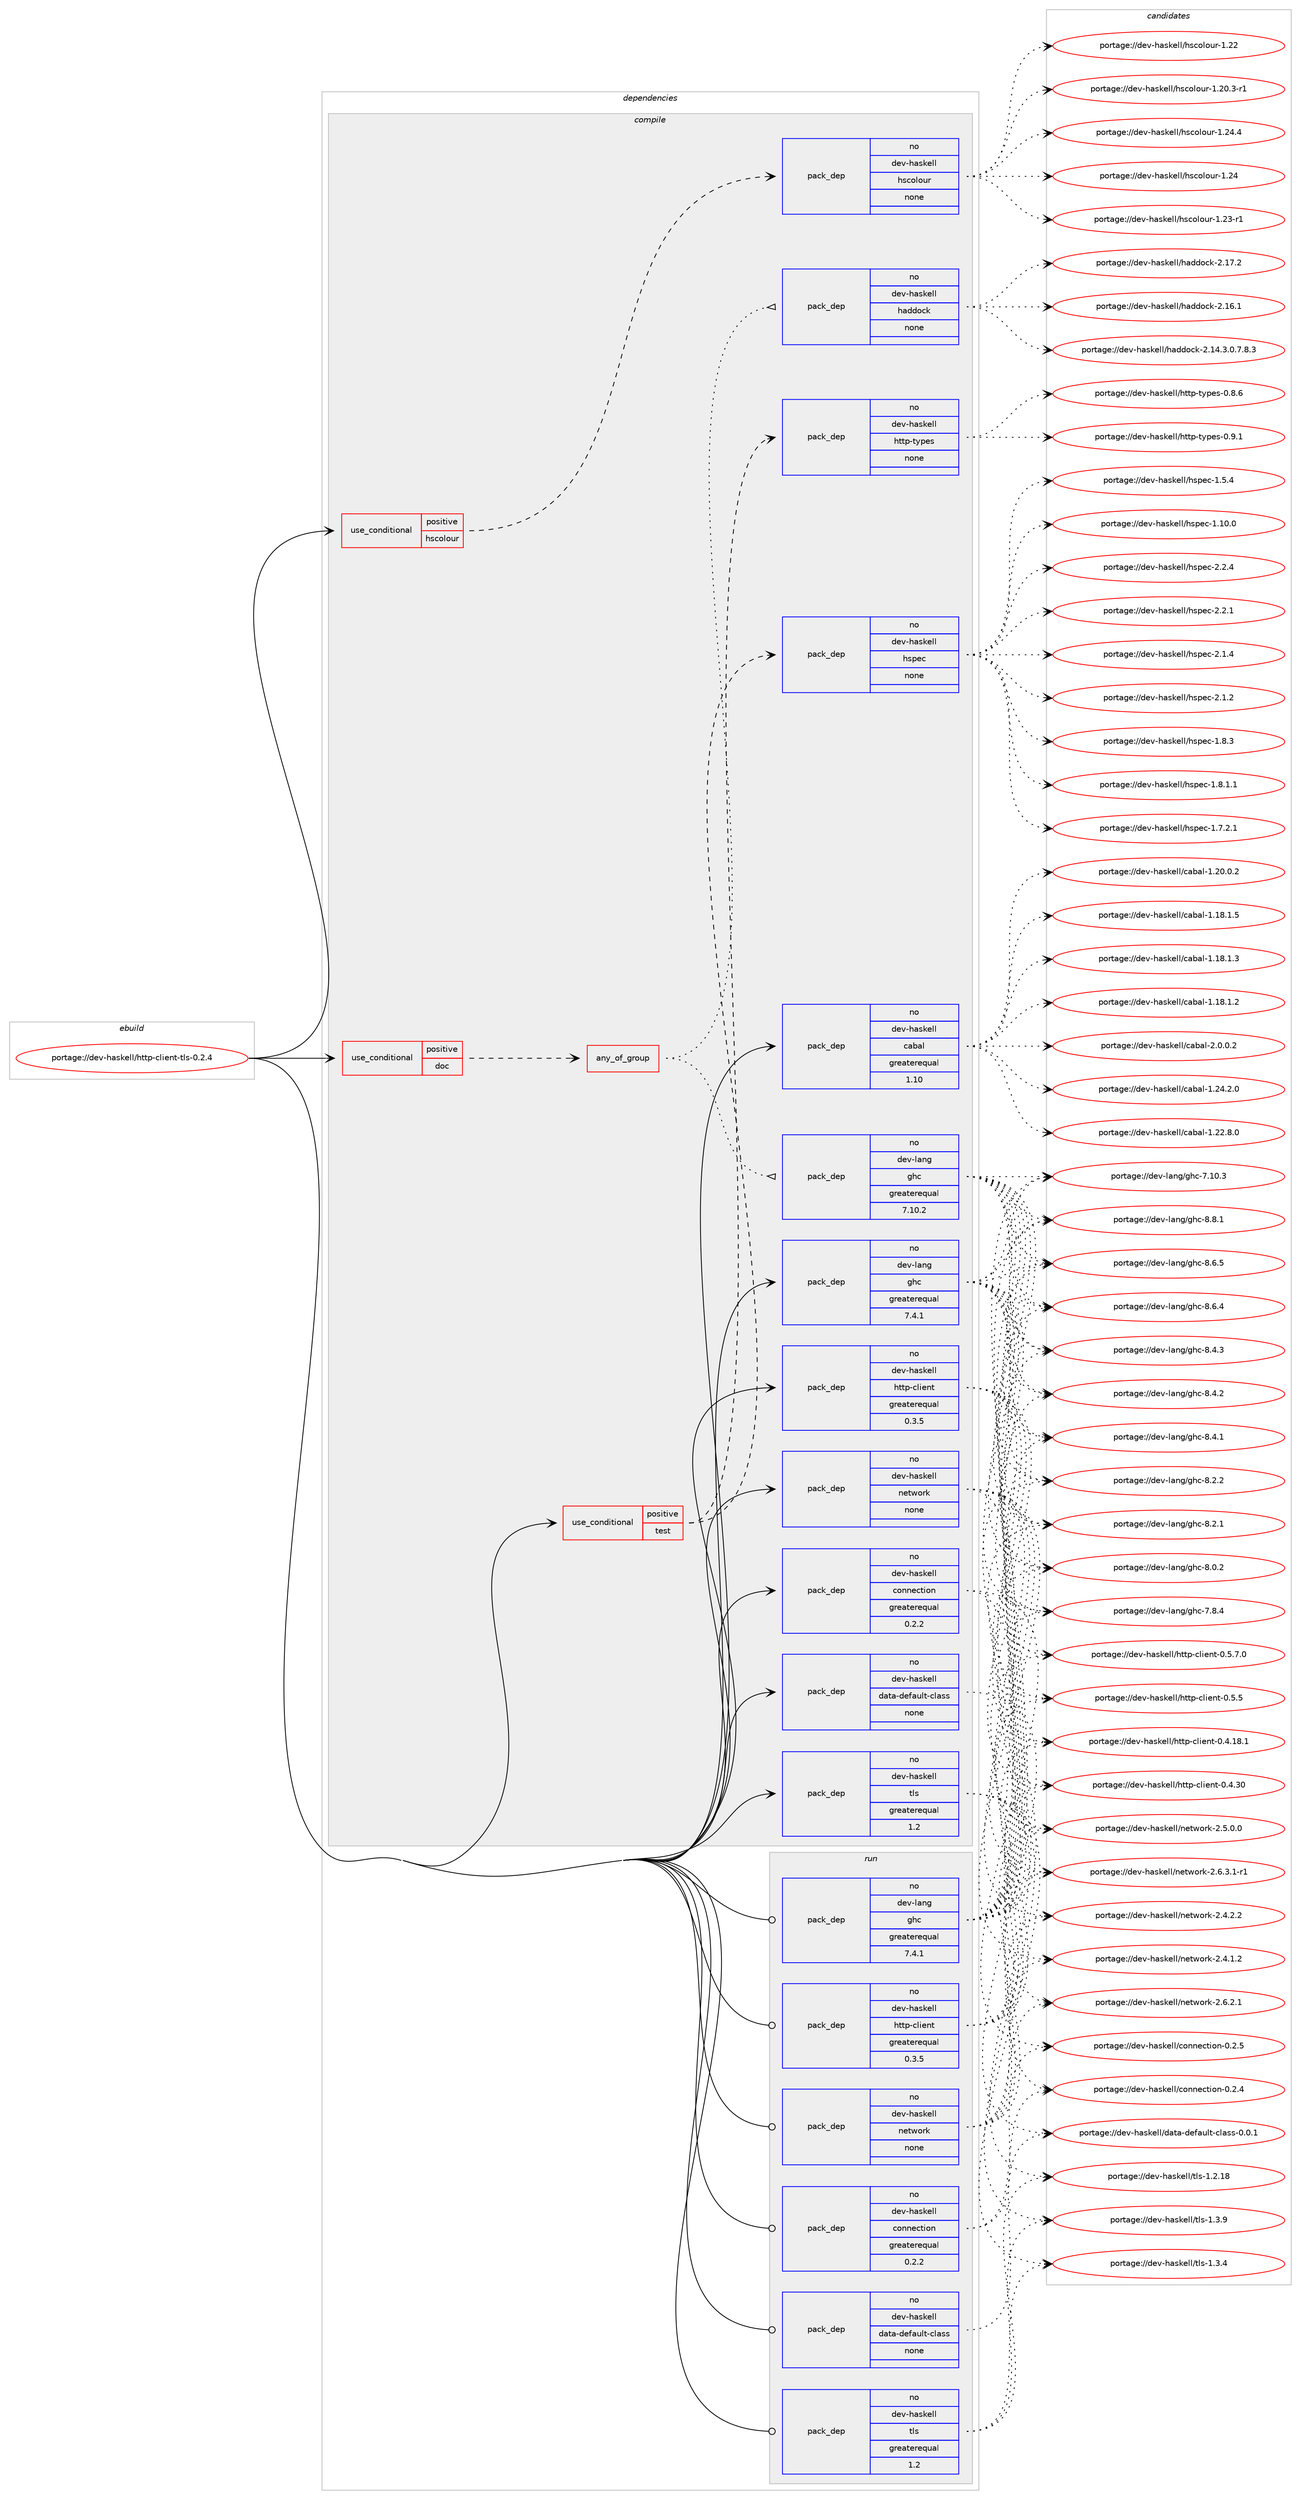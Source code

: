 digraph prolog {

# *************
# Graph options
# *************

newrank=true;
concentrate=true;
compound=true;
graph [rankdir=LR,fontname=Helvetica,fontsize=10,ranksep=1.5];#, ranksep=2.5, nodesep=0.2];
edge  [arrowhead=vee];
node  [fontname=Helvetica,fontsize=10];

# **********
# The ebuild
# **********

subgraph cluster_leftcol {
color=gray;
label=<<i>ebuild</i>>;
id [label="portage://dev-haskell/http-client-tls-0.2.4", color=red, width=4, href="../dev-haskell/http-client-tls-0.2.4.svg"];
}

# ****************
# The dependencies
# ****************

subgraph cluster_midcol {
color=gray;
label=<<i>dependencies</i>>;
subgraph cluster_compile {
fillcolor="#eeeeee";
style=filled;
label=<<i>compile</i>>;
subgraph cond133219 {
dependency556528 [label=<<TABLE BORDER="0" CELLBORDER="1" CELLSPACING="0" CELLPADDING="4"><TR><TD ROWSPAN="3" CELLPADDING="10">use_conditional</TD></TR><TR><TD>positive</TD></TR><TR><TD>doc</TD></TR></TABLE>>, shape=none, color=red];
subgraph any6213 {
dependency556529 [label=<<TABLE BORDER="0" CELLBORDER="1" CELLSPACING="0" CELLPADDING="4"><TR><TD CELLPADDING="10">any_of_group</TD></TR></TABLE>>, shape=none, color=red];subgraph pack416859 {
dependency556530 [label=<<TABLE BORDER="0" CELLBORDER="1" CELLSPACING="0" CELLPADDING="4" WIDTH="220"><TR><TD ROWSPAN="6" CELLPADDING="30">pack_dep</TD></TR><TR><TD WIDTH="110">no</TD></TR><TR><TD>dev-haskell</TD></TR><TR><TD>haddock</TD></TR><TR><TD>none</TD></TR><TR><TD></TD></TR></TABLE>>, shape=none, color=blue];
}
dependency556529:e -> dependency556530:w [weight=20,style="dotted",arrowhead="oinv"];
subgraph pack416860 {
dependency556531 [label=<<TABLE BORDER="0" CELLBORDER="1" CELLSPACING="0" CELLPADDING="4" WIDTH="220"><TR><TD ROWSPAN="6" CELLPADDING="30">pack_dep</TD></TR><TR><TD WIDTH="110">no</TD></TR><TR><TD>dev-lang</TD></TR><TR><TD>ghc</TD></TR><TR><TD>greaterequal</TD></TR><TR><TD>7.10.2</TD></TR></TABLE>>, shape=none, color=blue];
}
dependency556529:e -> dependency556531:w [weight=20,style="dotted",arrowhead="oinv"];
}
dependency556528:e -> dependency556529:w [weight=20,style="dashed",arrowhead="vee"];
}
id:e -> dependency556528:w [weight=20,style="solid",arrowhead="vee"];
subgraph cond133220 {
dependency556532 [label=<<TABLE BORDER="0" CELLBORDER="1" CELLSPACING="0" CELLPADDING="4"><TR><TD ROWSPAN="3" CELLPADDING="10">use_conditional</TD></TR><TR><TD>positive</TD></TR><TR><TD>hscolour</TD></TR></TABLE>>, shape=none, color=red];
subgraph pack416861 {
dependency556533 [label=<<TABLE BORDER="0" CELLBORDER="1" CELLSPACING="0" CELLPADDING="4" WIDTH="220"><TR><TD ROWSPAN="6" CELLPADDING="30">pack_dep</TD></TR><TR><TD WIDTH="110">no</TD></TR><TR><TD>dev-haskell</TD></TR><TR><TD>hscolour</TD></TR><TR><TD>none</TD></TR><TR><TD></TD></TR></TABLE>>, shape=none, color=blue];
}
dependency556532:e -> dependency556533:w [weight=20,style="dashed",arrowhead="vee"];
}
id:e -> dependency556532:w [weight=20,style="solid",arrowhead="vee"];
subgraph cond133221 {
dependency556534 [label=<<TABLE BORDER="0" CELLBORDER="1" CELLSPACING="0" CELLPADDING="4"><TR><TD ROWSPAN="3" CELLPADDING="10">use_conditional</TD></TR><TR><TD>positive</TD></TR><TR><TD>test</TD></TR></TABLE>>, shape=none, color=red];
subgraph pack416862 {
dependency556535 [label=<<TABLE BORDER="0" CELLBORDER="1" CELLSPACING="0" CELLPADDING="4" WIDTH="220"><TR><TD ROWSPAN="6" CELLPADDING="30">pack_dep</TD></TR><TR><TD WIDTH="110">no</TD></TR><TR><TD>dev-haskell</TD></TR><TR><TD>hspec</TD></TR><TR><TD>none</TD></TR><TR><TD></TD></TR></TABLE>>, shape=none, color=blue];
}
dependency556534:e -> dependency556535:w [weight=20,style="dashed",arrowhead="vee"];
subgraph pack416863 {
dependency556536 [label=<<TABLE BORDER="0" CELLBORDER="1" CELLSPACING="0" CELLPADDING="4" WIDTH="220"><TR><TD ROWSPAN="6" CELLPADDING="30">pack_dep</TD></TR><TR><TD WIDTH="110">no</TD></TR><TR><TD>dev-haskell</TD></TR><TR><TD>http-types</TD></TR><TR><TD>none</TD></TR><TR><TD></TD></TR></TABLE>>, shape=none, color=blue];
}
dependency556534:e -> dependency556536:w [weight=20,style="dashed",arrowhead="vee"];
}
id:e -> dependency556534:w [weight=20,style="solid",arrowhead="vee"];
subgraph pack416864 {
dependency556537 [label=<<TABLE BORDER="0" CELLBORDER="1" CELLSPACING="0" CELLPADDING="4" WIDTH="220"><TR><TD ROWSPAN="6" CELLPADDING="30">pack_dep</TD></TR><TR><TD WIDTH="110">no</TD></TR><TR><TD>dev-haskell</TD></TR><TR><TD>cabal</TD></TR><TR><TD>greaterequal</TD></TR><TR><TD>1.10</TD></TR></TABLE>>, shape=none, color=blue];
}
id:e -> dependency556537:w [weight=20,style="solid",arrowhead="vee"];
subgraph pack416865 {
dependency556538 [label=<<TABLE BORDER="0" CELLBORDER="1" CELLSPACING="0" CELLPADDING="4" WIDTH="220"><TR><TD ROWSPAN="6" CELLPADDING="30">pack_dep</TD></TR><TR><TD WIDTH="110">no</TD></TR><TR><TD>dev-haskell</TD></TR><TR><TD>connection</TD></TR><TR><TD>greaterequal</TD></TR><TR><TD>0.2.2</TD></TR></TABLE>>, shape=none, color=blue];
}
id:e -> dependency556538:w [weight=20,style="solid",arrowhead="vee"];
subgraph pack416866 {
dependency556539 [label=<<TABLE BORDER="0" CELLBORDER="1" CELLSPACING="0" CELLPADDING="4" WIDTH="220"><TR><TD ROWSPAN="6" CELLPADDING="30">pack_dep</TD></TR><TR><TD WIDTH="110">no</TD></TR><TR><TD>dev-haskell</TD></TR><TR><TD>data-default-class</TD></TR><TR><TD>none</TD></TR><TR><TD></TD></TR></TABLE>>, shape=none, color=blue];
}
id:e -> dependency556539:w [weight=20,style="solid",arrowhead="vee"];
subgraph pack416867 {
dependency556540 [label=<<TABLE BORDER="0" CELLBORDER="1" CELLSPACING="0" CELLPADDING="4" WIDTH="220"><TR><TD ROWSPAN="6" CELLPADDING="30">pack_dep</TD></TR><TR><TD WIDTH="110">no</TD></TR><TR><TD>dev-haskell</TD></TR><TR><TD>http-client</TD></TR><TR><TD>greaterequal</TD></TR><TR><TD>0.3.5</TD></TR></TABLE>>, shape=none, color=blue];
}
id:e -> dependency556540:w [weight=20,style="solid",arrowhead="vee"];
subgraph pack416868 {
dependency556541 [label=<<TABLE BORDER="0" CELLBORDER="1" CELLSPACING="0" CELLPADDING="4" WIDTH="220"><TR><TD ROWSPAN="6" CELLPADDING="30">pack_dep</TD></TR><TR><TD WIDTH="110">no</TD></TR><TR><TD>dev-haskell</TD></TR><TR><TD>network</TD></TR><TR><TD>none</TD></TR><TR><TD></TD></TR></TABLE>>, shape=none, color=blue];
}
id:e -> dependency556541:w [weight=20,style="solid",arrowhead="vee"];
subgraph pack416869 {
dependency556542 [label=<<TABLE BORDER="0" CELLBORDER="1" CELLSPACING="0" CELLPADDING="4" WIDTH="220"><TR><TD ROWSPAN="6" CELLPADDING="30">pack_dep</TD></TR><TR><TD WIDTH="110">no</TD></TR><TR><TD>dev-haskell</TD></TR><TR><TD>tls</TD></TR><TR><TD>greaterequal</TD></TR><TR><TD>1.2</TD></TR></TABLE>>, shape=none, color=blue];
}
id:e -> dependency556542:w [weight=20,style="solid",arrowhead="vee"];
subgraph pack416870 {
dependency556543 [label=<<TABLE BORDER="0" CELLBORDER="1" CELLSPACING="0" CELLPADDING="4" WIDTH="220"><TR><TD ROWSPAN="6" CELLPADDING="30">pack_dep</TD></TR><TR><TD WIDTH="110">no</TD></TR><TR><TD>dev-lang</TD></TR><TR><TD>ghc</TD></TR><TR><TD>greaterequal</TD></TR><TR><TD>7.4.1</TD></TR></TABLE>>, shape=none, color=blue];
}
id:e -> dependency556543:w [weight=20,style="solid",arrowhead="vee"];
}
subgraph cluster_compileandrun {
fillcolor="#eeeeee";
style=filled;
label=<<i>compile and run</i>>;
}
subgraph cluster_run {
fillcolor="#eeeeee";
style=filled;
label=<<i>run</i>>;
subgraph pack416871 {
dependency556544 [label=<<TABLE BORDER="0" CELLBORDER="1" CELLSPACING="0" CELLPADDING="4" WIDTH="220"><TR><TD ROWSPAN="6" CELLPADDING="30">pack_dep</TD></TR><TR><TD WIDTH="110">no</TD></TR><TR><TD>dev-haskell</TD></TR><TR><TD>connection</TD></TR><TR><TD>greaterequal</TD></TR><TR><TD>0.2.2</TD></TR></TABLE>>, shape=none, color=blue];
}
id:e -> dependency556544:w [weight=20,style="solid",arrowhead="odot"];
subgraph pack416872 {
dependency556545 [label=<<TABLE BORDER="0" CELLBORDER="1" CELLSPACING="0" CELLPADDING="4" WIDTH="220"><TR><TD ROWSPAN="6" CELLPADDING="30">pack_dep</TD></TR><TR><TD WIDTH="110">no</TD></TR><TR><TD>dev-haskell</TD></TR><TR><TD>data-default-class</TD></TR><TR><TD>none</TD></TR><TR><TD></TD></TR></TABLE>>, shape=none, color=blue];
}
id:e -> dependency556545:w [weight=20,style="solid",arrowhead="odot"];
subgraph pack416873 {
dependency556546 [label=<<TABLE BORDER="0" CELLBORDER="1" CELLSPACING="0" CELLPADDING="4" WIDTH="220"><TR><TD ROWSPAN="6" CELLPADDING="30">pack_dep</TD></TR><TR><TD WIDTH="110">no</TD></TR><TR><TD>dev-haskell</TD></TR><TR><TD>http-client</TD></TR><TR><TD>greaterequal</TD></TR><TR><TD>0.3.5</TD></TR></TABLE>>, shape=none, color=blue];
}
id:e -> dependency556546:w [weight=20,style="solid",arrowhead="odot"];
subgraph pack416874 {
dependency556547 [label=<<TABLE BORDER="0" CELLBORDER="1" CELLSPACING="0" CELLPADDING="4" WIDTH="220"><TR><TD ROWSPAN="6" CELLPADDING="30">pack_dep</TD></TR><TR><TD WIDTH="110">no</TD></TR><TR><TD>dev-haskell</TD></TR><TR><TD>network</TD></TR><TR><TD>none</TD></TR><TR><TD></TD></TR></TABLE>>, shape=none, color=blue];
}
id:e -> dependency556547:w [weight=20,style="solid",arrowhead="odot"];
subgraph pack416875 {
dependency556548 [label=<<TABLE BORDER="0" CELLBORDER="1" CELLSPACING="0" CELLPADDING="4" WIDTH="220"><TR><TD ROWSPAN="6" CELLPADDING="30">pack_dep</TD></TR><TR><TD WIDTH="110">no</TD></TR><TR><TD>dev-haskell</TD></TR><TR><TD>tls</TD></TR><TR><TD>greaterequal</TD></TR><TR><TD>1.2</TD></TR></TABLE>>, shape=none, color=blue];
}
id:e -> dependency556548:w [weight=20,style="solid",arrowhead="odot"];
subgraph pack416876 {
dependency556549 [label=<<TABLE BORDER="0" CELLBORDER="1" CELLSPACING="0" CELLPADDING="4" WIDTH="220"><TR><TD ROWSPAN="6" CELLPADDING="30">pack_dep</TD></TR><TR><TD WIDTH="110">no</TD></TR><TR><TD>dev-lang</TD></TR><TR><TD>ghc</TD></TR><TR><TD>greaterequal</TD></TR><TR><TD>7.4.1</TD></TR></TABLE>>, shape=none, color=blue];
}
id:e -> dependency556549:w [weight=20,style="solid",arrowhead="odot"];
}
}

# **************
# The candidates
# **************

subgraph cluster_choices {
rank=same;
color=gray;
label=<<i>candidates</i>>;

subgraph choice416859 {
color=black;
nodesep=1;
choice100101118451049711510710110810847104971001001119910745504649554650 [label="portage://dev-haskell/haddock-2.17.2", color=red, width=4,href="../dev-haskell/haddock-2.17.2.svg"];
choice100101118451049711510710110810847104971001001119910745504649544649 [label="portage://dev-haskell/haddock-2.16.1", color=red, width=4,href="../dev-haskell/haddock-2.16.1.svg"];
choice1001011184510497115107101108108471049710010011199107455046495246514648465546564651 [label="portage://dev-haskell/haddock-2.14.3.0.7.8.3", color=red, width=4,href="../dev-haskell/haddock-2.14.3.0.7.8.3.svg"];
dependency556530:e -> choice100101118451049711510710110810847104971001001119910745504649554650:w [style=dotted,weight="100"];
dependency556530:e -> choice100101118451049711510710110810847104971001001119910745504649544649:w [style=dotted,weight="100"];
dependency556530:e -> choice1001011184510497115107101108108471049710010011199107455046495246514648465546564651:w [style=dotted,weight="100"];
}
subgraph choice416860 {
color=black;
nodesep=1;
choice10010111845108971101034710310499455646564649 [label="portage://dev-lang/ghc-8.8.1", color=red, width=4,href="../dev-lang/ghc-8.8.1.svg"];
choice10010111845108971101034710310499455646544653 [label="portage://dev-lang/ghc-8.6.5", color=red, width=4,href="../dev-lang/ghc-8.6.5.svg"];
choice10010111845108971101034710310499455646544652 [label="portage://dev-lang/ghc-8.6.4", color=red, width=4,href="../dev-lang/ghc-8.6.4.svg"];
choice10010111845108971101034710310499455646524651 [label="portage://dev-lang/ghc-8.4.3", color=red, width=4,href="../dev-lang/ghc-8.4.3.svg"];
choice10010111845108971101034710310499455646524650 [label="portage://dev-lang/ghc-8.4.2", color=red, width=4,href="../dev-lang/ghc-8.4.2.svg"];
choice10010111845108971101034710310499455646524649 [label="portage://dev-lang/ghc-8.4.1", color=red, width=4,href="../dev-lang/ghc-8.4.1.svg"];
choice10010111845108971101034710310499455646504650 [label="portage://dev-lang/ghc-8.2.2", color=red, width=4,href="../dev-lang/ghc-8.2.2.svg"];
choice10010111845108971101034710310499455646504649 [label="portage://dev-lang/ghc-8.2.1", color=red, width=4,href="../dev-lang/ghc-8.2.1.svg"];
choice10010111845108971101034710310499455646484650 [label="portage://dev-lang/ghc-8.0.2", color=red, width=4,href="../dev-lang/ghc-8.0.2.svg"];
choice10010111845108971101034710310499455546564652 [label="portage://dev-lang/ghc-7.8.4", color=red, width=4,href="../dev-lang/ghc-7.8.4.svg"];
choice1001011184510897110103471031049945554649484651 [label="portage://dev-lang/ghc-7.10.3", color=red, width=4,href="../dev-lang/ghc-7.10.3.svg"];
dependency556531:e -> choice10010111845108971101034710310499455646564649:w [style=dotted,weight="100"];
dependency556531:e -> choice10010111845108971101034710310499455646544653:w [style=dotted,weight="100"];
dependency556531:e -> choice10010111845108971101034710310499455646544652:w [style=dotted,weight="100"];
dependency556531:e -> choice10010111845108971101034710310499455646524651:w [style=dotted,weight="100"];
dependency556531:e -> choice10010111845108971101034710310499455646524650:w [style=dotted,weight="100"];
dependency556531:e -> choice10010111845108971101034710310499455646524649:w [style=dotted,weight="100"];
dependency556531:e -> choice10010111845108971101034710310499455646504650:w [style=dotted,weight="100"];
dependency556531:e -> choice10010111845108971101034710310499455646504649:w [style=dotted,weight="100"];
dependency556531:e -> choice10010111845108971101034710310499455646484650:w [style=dotted,weight="100"];
dependency556531:e -> choice10010111845108971101034710310499455546564652:w [style=dotted,weight="100"];
dependency556531:e -> choice1001011184510897110103471031049945554649484651:w [style=dotted,weight="100"];
}
subgraph choice416861 {
color=black;
nodesep=1;
choice1001011184510497115107101108108471041159911110811111711445494650524652 [label="portage://dev-haskell/hscolour-1.24.4", color=red, width=4,href="../dev-haskell/hscolour-1.24.4.svg"];
choice100101118451049711510710110810847104115991111081111171144549465052 [label="portage://dev-haskell/hscolour-1.24", color=red, width=4,href="../dev-haskell/hscolour-1.24.svg"];
choice1001011184510497115107101108108471041159911110811111711445494650514511449 [label="portage://dev-haskell/hscolour-1.23-r1", color=red, width=4,href="../dev-haskell/hscolour-1.23-r1.svg"];
choice100101118451049711510710110810847104115991111081111171144549465050 [label="portage://dev-haskell/hscolour-1.22", color=red, width=4,href="../dev-haskell/hscolour-1.22.svg"];
choice10010111845104971151071011081084710411599111108111117114454946504846514511449 [label="portage://dev-haskell/hscolour-1.20.3-r1", color=red, width=4,href="../dev-haskell/hscolour-1.20.3-r1.svg"];
dependency556533:e -> choice1001011184510497115107101108108471041159911110811111711445494650524652:w [style=dotted,weight="100"];
dependency556533:e -> choice100101118451049711510710110810847104115991111081111171144549465052:w [style=dotted,weight="100"];
dependency556533:e -> choice1001011184510497115107101108108471041159911110811111711445494650514511449:w [style=dotted,weight="100"];
dependency556533:e -> choice100101118451049711510710110810847104115991111081111171144549465050:w [style=dotted,weight="100"];
dependency556533:e -> choice10010111845104971151071011081084710411599111108111117114454946504846514511449:w [style=dotted,weight="100"];
}
subgraph choice416862 {
color=black;
nodesep=1;
choice10010111845104971151071011081084710411511210199455046504652 [label="portage://dev-haskell/hspec-2.2.4", color=red, width=4,href="../dev-haskell/hspec-2.2.4.svg"];
choice10010111845104971151071011081084710411511210199455046504649 [label="portage://dev-haskell/hspec-2.2.1", color=red, width=4,href="../dev-haskell/hspec-2.2.1.svg"];
choice10010111845104971151071011081084710411511210199455046494652 [label="portage://dev-haskell/hspec-2.1.4", color=red, width=4,href="../dev-haskell/hspec-2.1.4.svg"];
choice10010111845104971151071011081084710411511210199455046494650 [label="portage://dev-haskell/hspec-2.1.2", color=red, width=4,href="../dev-haskell/hspec-2.1.2.svg"];
choice10010111845104971151071011081084710411511210199454946564651 [label="portage://dev-haskell/hspec-1.8.3", color=red, width=4,href="../dev-haskell/hspec-1.8.3.svg"];
choice100101118451049711510710110810847104115112101994549465646494649 [label="portage://dev-haskell/hspec-1.8.1.1", color=red, width=4,href="../dev-haskell/hspec-1.8.1.1.svg"];
choice100101118451049711510710110810847104115112101994549465546504649 [label="portage://dev-haskell/hspec-1.7.2.1", color=red, width=4,href="../dev-haskell/hspec-1.7.2.1.svg"];
choice10010111845104971151071011081084710411511210199454946534652 [label="portage://dev-haskell/hspec-1.5.4", color=red, width=4,href="../dev-haskell/hspec-1.5.4.svg"];
choice1001011184510497115107101108108471041151121019945494649484648 [label="portage://dev-haskell/hspec-1.10.0", color=red, width=4,href="../dev-haskell/hspec-1.10.0.svg"];
dependency556535:e -> choice10010111845104971151071011081084710411511210199455046504652:w [style=dotted,weight="100"];
dependency556535:e -> choice10010111845104971151071011081084710411511210199455046504649:w [style=dotted,weight="100"];
dependency556535:e -> choice10010111845104971151071011081084710411511210199455046494652:w [style=dotted,weight="100"];
dependency556535:e -> choice10010111845104971151071011081084710411511210199455046494650:w [style=dotted,weight="100"];
dependency556535:e -> choice10010111845104971151071011081084710411511210199454946564651:w [style=dotted,weight="100"];
dependency556535:e -> choice100101118451049711510710110810847104115112101994549465646494649:w [style=dotted,weight="100"];
dependency556535:e -> choice100101118451049711510710110810847104115112101994549465546504649:w [style=dotted,weight="100"];
dependency556535:e -> choice10010111845104971151071011081084710411511210199454946534652:w [style=dotted,weight="100"];
dependency556535:e -> choice1001011184510497115107101108108471041151121019945494649484648:w [style=dotted,weight="100"];
}
subgraph choice416863 {
color=black;
nodesep=1;
choice10010111845104971151071011081084710411611611245116121112101115454846574649 [label="portage://dev-haskell/http-types-0.9.1", color=red, width=4,href="../dev-haskell/http-types-0.9.1.svg"];
choice10010111845104971151071011081084710411611611245116121112101115454846564654 [label="portage://dev-haskell/http-types-0.8.6", color=red, width=4,href="../dev-haskell/http-types-0.8.6.svg"];
dependency556536:e -> choice10010111845104971151071011081084710411611611245116121112101115454846574649:w [style=dotted,weight="100"];
dependency556536:e -> choice10010111845104971151071011081084710411611611245116121112101115454846564654:w [style=dotted,weight="100"];
}
subgraph choice416864 {
color=black;
nodesep=1;
choice100101118451049711510710110810847999798971084550464846484650 [label="portage://dev-haskell/cabal-2.0.0.2", color=red, width=4,href="../dev-haskell/cabal-2.0.0.2.svg"];
choice10010111845104971151071011081084799979897108454946505246504648 [label="portage://dev-haskell/cabal-1.24.2.0", color=red, width=4,href="../dev-haskell/cabal-1.24.2.0.svg"];
choice10010111845104971151071011081084799979897108454946505046564648 [label="portage://dev-haskell/cabal-1.22.8.0", color=red, width=4,href="../dev-haskell/cabal-1.22.8.0.svg"];
choice10010111845104971151071011081084799979897108454946504846484650 [label="portage://dev-haskell/cabal-1.20.0.2", color=red, width=4,href="../dev-haskell/cabal-1.20.0.2.svg"];
choice10010111845104971151071011081084799979897108454946495646494653 [label="portage://dev-haskell/cabal-1.18.1.5", color=red, width=4,href="../dev-haskell/cabal-1.18.1.5.svg"];
choice10010111845104971151071011081084799979897108454946495646494651 [label="portage://dev-haskell/cabal-1.18.1.3", color=red, width=4,href="../dev-haskell/cabal-1.18.1.3.svg"];
choice10010111845104971151071011081084799979897108454946495646494650 [label="portage://dev-haskell/cabal-1.18.1.2", color=red, width=4,href="../dev-haskell/cabal-1.18.1.2.svg"];
dependency556537:e -> choice100101118451049711510710110810847999798971084550464846484650:w [style=dotted,weight="100"];
dependency556537:e -> choice10010111845104971151071011081084799979897108454946505246504648:w [style=dotted,weight="100"];
dependency556537:e -> choice10010111845104971151071011081084799979897108454946505046564648:w [style=dotted,weight="100"];
dependency556537:e -> choice10010111845104971151071011081084799979897108454946504846484650:w [style=dotted,weight="100"];
dependency556537:e -> choice10010111845104971151071011081084799979897108454946495646494653:w [style=dotted,weight="100"];
dependency556537:e -> choice10010111845104971151071011081084799979897108454946495646494651:w [style=dotted,weight="100"];
dependency556537:e -> choice10010111845104971151071011081084799979897108454946495646494650:w [style=dotted,weight="100"];
}
subgraph choice416865 {
color=black;
nodesep=1;
choice1001011184510497115107101108108479911111011010199116105111110454846504653 [label="portage://dev-haskell/connection-0.2.5", color=red, width=4,href="../dev-haskell/connection-0.2.5.svg"];
choice1001011184510497115107101108108479911111011010199116105111110454846504652 [label="portage://dev-haskell/connection-0.2.4", color=red, width=4,href="../dev-haskell/connection-0.2.4.svg"];
dependency556538:e -> choice1001011184510497115107101108108479911111011010199116105111110454846504653:w [style=dotted,weight="100"];
dependency556538:e -> choice1001011184510497115107101108108479911111011010199116105111110454846504652:w [style=dotted,weight="100"];
}
subgraph choice416866 {
color=black;
nodesep=1;
choice10010111845104971151071011081084710097116974510010110297117108116459910897115115454846484649 [label="portage://dev-haskell/data-default-class-0.0.1", color=red, width=4,href="../dev-haskell/data-default-class-0.0.1.svg"];
dependency556539:e -> choice10010111845104971151071011081084710097116974510010110297117108116459910897115115454846484649:w [style=dotted,weight="100"];
}
subgraph choice416867 {
color=black;
nodesep=1;
choice10010111845104971151071011081084710411611611245991081051011101164548465346554648 [label="portage://dev-haskell/http-client-0.5.7.0", color=red, width=4,href="../dev-haskell/http-client-0.5.7.0.svg"];
choice1001011184510497115107101108108471041161161124599108105101110116454846534653 [label="portage://dev-haskell/http-client-0.5.5", color=red, width=4,href="../dev-haskell/http-client-0.5.5.svg"];
choice100101118451049711510710110810847104116116112459910810510111011645484652465148 [label="portage://dev-haskell/http-client-0.4.30", color=red, width=4,href="../dev-haskell/http-client-0.4.30.svg"];
choice1001011184510497115107101108108471041161161124599108105101110116454846524649564649 [label="portage://dev-haskell/http-client-0.4.18.1", color=red, width=4,href="../dev-haskell/http-client-0.4.18.1.svg"];
dependency556540:e -> choice10010111845104971151071011081084710411611611245991081051011101164548465346554648:w [style=dotted,weight="100"];
dependency556540:e -> choice1001011184510497115107101108108471041161161124599108105101110116454846534653:w [style=dotted,weight="100"];
dependency556540:e -> choice100101118451049711510710110810847104116116112459910810510111011645484652465148:w [style=dotted,weight="100"];
dependency556540:e -> choice1001011184510497115107101108108471041161161124599108105101110116454846524649564649:w [style=dotted,weight="100"];
}
subgraph choice416868 {
color=black;
nodesep=1;
choice10010111845104971151071011081084711010111611911111410745504654465146494511449 [label="portage://dev-haskell/network-2.6.3.1-r1", color=red, width=4,href="../dev-haskell/network-2.6.3.1-r1.svg"];
choice1001011184510497115107101108108471101011161191111141074550465446504649 [label="portage://dev-haskell/network-2.6.2.1", color=red, width=4,href="../dev-haskell/network-2.6.2.1.svg"];
choice1001011184510497115107101108108471101011161191111141074550465346484648 [label="portage://dev-haskell/network-2.5.0.0", color=red, width=4,href="../dev-haskell/network-2.5.0.0.svg"];
choice1001011184510497115107101108108471101011161191111141074550465246504650 [label="portage://dev-haskell/network-2.4.2.2", color=red, width=4,href="../dev-haskell/network-2.4.2.2.svg"];
choice1001011184510497115107101108108471101011161191111141074550465246494650 [label="portage://dev-haskell/network-2.4.1.2", color=red, width=4,href="../dev-haskell/network-2.4.1.2.svg"];
dependency556541:e -> choice10010111845104971151071011081084711010111611911111410745504654465146494511449:w [style=dotted,weight="100"];
dependency556541:e -> choice1001011184510497115107101108108471101011161191111141074550465446504649:w [style=dotted,weight="100"];
dependency556541:e -> choice1001011184510497115107101108108471101011161191111141074550465346484648:w [style=dotted,weight="100"];
dependency556541:e -> choice1001011184510497115107101108108471101011161191111141074550465246504650:w [style=dotted,weight="100"];
dependency556541:e -> choice1001011184510497115107101108108471101011161191111141074550465246494650:w [style=dotted,weight="100"];
}
subgraph choice416869 {
color=black;
nodesep=1;
choice100101118451049711510710110810847116108115454946514657 [label="portage://dev-haskell/tls-1.3.9", color=red, width=4,href="../dev-haskell/tls-1.3.9.svg"];
choice100101118451049711510710110810847116108115454946514652 [label="portage://dev-haskell/tls-1.3.4", color=red, width=4,href="../dev-haskell/tls-1.3.4.svg"];
choice10010111845104971151071011081084711610811545494650464956 [label="portage://dev-haskell/tls-1.2.18", color=red, width=4,href="../dev-haskell/tls-1.2.18.svg"];
dependency556542:e -> choice100101118451049711510710110810847116108115454946514657:w [style=dotted,weight="100"];
dependency556542:e -> choice100101118451049711510710110810847116108115454946514652:w [style=dotted,weight="100"];
dependency556542:e -> choice10010111845104971151071011081084711610811545494650464956:w [style=dotted,weight="100"];
}
subgraph choice416870 {
color=black;
nodesep=1;
choice10010111845108971101034710310499455646564649 [label="portage://dev-lang/ghc-8.8.1", color=red, width=4,href="../dev-lang/ghc-8.8.1.svg"];
choice10010111845108971101034710310499455646544653 [label="portage://dev-lang/ghc-8.6.5", color=red, width=4,href="../dev-lang/ghc-8.6.5.svg"];
choice10010111845108971101034710310499455646544652 [label="portage://dev-lang/ghc-8.6.4", color=red, width=4,href="../dev-lang/ghc-8.6.4.svg"];
choice10010111845108971101034710310499455646524651 [label="portage://dev-lang/ghc-8.4.3", color=red, width=4,href="../dev-lang/ghc-8.4.3.svg"];
choice10010111845108971101034710310499455646524650 [label="portage://dev-lang/ghc-8.4.2", color=red, width=4,href="../dev-lang/ghc-8.4.2.svg"];
choice10010111845108971101034710310499455646524649 [label="portage://dev-lang/ghc-8.4.1", color=red, width=4,href="../dev-lang/ghc-8.4.1.svg"];
choice10010111845108971101034710310499455646504650 [label="portage://dev-lang/ghc-8.2.2", color=red, width=4,href="../dev-lang/ghc-8.2.2.svg"];
choice10010111845108971101034710310499455646504649 [label="portage://dev-lang/ghc-8.2.1", color=red, width=4,href="../dev-lang/ghc-8.2.1.svg"];
choice10010111845108971101034710310499455646484650 [label="portage://dev-lang/ghc-8.0.2", color=red, width=4,href="../dev-lang/ghc-8.0.2.svg"];
choice10010111845108971101034710310499455546564652 [label="portage://dev-lang/ghc-7.8.4", color=red, width=4,href="../dev-lang/ghc-7.8.4.svg"];
choice1001011184510897110103471031049945554649484651 [label="portage://dev-lang/ghc-7.10.3", color=red, width=4,href="../dev-lang/ghc-7.10.3.svg"];
dependency556543:e -> choice10010111845108971101034710310499455646564649:w [style=dotted,weight="100"];
dependency556543:e -> choice10010111845108971101034710310499455646544653:w [style=dotted,weight="100"];
dependency556543:e -> choice10010111845108971101034710310499455646544652:w [style=dotted,weight="100"];
dependency556543:e -> choice10010111845108971101034710310499455646524651:w [style=dotted,weight="100"];
dependency556543:e -> choice10010111845108971101034710310499455646524650:w [style=dotted,weight="100"];
dependency556543:e -> choice10010111845108971101034710310499455646524649:w [style=dotted,weight="100"];
dependency556543:e -> choice10010111845108971101034710310499455646504650:w [style=dotted,weight="100"];
dependency556543:e -> choice10010111845108971101034710310499455646504649:w [style=dotted,weight="100"];
dependency556543:e -> choice10010111845108971101034710310499455646484650:w [style=dotted,weight="100"];
dependency556543:e -> choice10010111845108971101034710310499455546564652:w [style=dotted,weight="100"];
dependency556543:e -> choice1001011184510897110103471031049945554649484651:w [style=dotted,weight="100"];
}
subgraph choice416871 {
color=black;
nodesep=1;
choice1001011184510497115107101108108479911111011010199116105111110454846504653 [label="portage://dev-haskell/connection-0.2.5", color=red, width=4,href="../dev-haskell/connection-0.2.5.svg"];
choice1001011184510497115107101108108479911111011010199116105111110454846504652 [label="portage://dev-haskell/connection-0.2.4", color=red, width=4,href="../dev-haskell/connection-0.2.4.svg"];
dependency556544:e -> choice1001011184510497115107101108108479911111011010199116105111110454846504653:w [style=dotted,weight="100"];
dependency556544:e -> choice1001011184510497115107101108108479911111011010199116105111110454846504652:w [style=dotted,weight="100"];
}
subgraph choice416872 {
color=black;
nodesep=1;
choice10010111845104971151071011081084710097116974510010110297117108116459910897115115454846484649 [label="portage://dev-haskell/data-default-class-0.0.1", color=red, width=4,href="../dev-haskell/data-default-class-0.0.1.svg"];
dependency556545:e -> choice10010111845104971151071011081084710097116974510010110297117108116459910897115115454846484649:w [style=dotted,weight="100"];
}
subgraph choice416873 {
color=black;
nodesep=1;
choice10010111845104971151071011081084710411611611245991081051011101164548465346554648 [label="portage://dev-haskell/http-client-0.5.7.0", color=red, width=4,href="../dev-haskell/http-client-0.5.7.0.svg"];
choice1001011184510497115107101108108471041161161124599108105101110116454846534653 [label="portage://dev-haskell/http-client-0.5.5", color=red, width=4,href="../dev-haskell/http-client-0.5.5.svg"];
choice100101118451049711510710110810847104116116112459910810510111011645484652465148 [label="portage://dev-haskell/http-client-0.4.30", color=red, width=4,href="../dev-haskell/http-client-0.4.30.svg"];
choice1001011184510497115107101108108471041161161124599108105101110116454846524649564649 [label="portage://dev-haskell/http-client-0.4.18.1", color=red, width=4,href="../dev-haskell/http-client-0.4.18.1.svg"];
dependency556546:e -> choice10010111845104971151071011081084710411611611245991081051011101164548465346554648:w [style=dotted,weight="100"];
dependency556546:e -> choice1001011184510497115107101108108471041161161124599108105101110116454846534653:w [style=dotted,weight="100"];
dependency556546:e -> choice100101118451049711510710110810847104116116112459910810510111011645484652465148:w [style=dotted,weight="100"];
dependency556546:e -> choice1001011184510497115107101108108471041161161124599108105101110116454846524649564649:w [style=dotted,weight="100"];
}
subgraph choice416874 {
color=black;
nodesep=1;
choice10010111845104971151071011081084711010111611911111410745504654465146494511449 [label="portage://dev-haskell/network-2.6.3.1-r1", color=red, width=4,href="../dev-haskell/network-2.6.3.1-r1.svg"];
choice1001011184510497115107101108108471101011161191111141074550465446504649 [label="portage://dev-haskell/network-2.6.2.1", color=red, width=4,href="../dev-haskell/network-2.6.2.1.svg"];
choice1001011184510497115107101108108471101011161191111141074550465346484648 [label="portage://dev-haskell/network-2.5.0.0", color=red, width=4,href="../dev-haskell/network-2.5.0.0.svg"];
choice1001011184510497115107101108108471101011161191111141074550465246504650 [label="portage://dev-haskell/network-2.4.2.2", color=red, width=4,href="../dev-haskell/network-2.4.2.2.svg"];
choice1001011184510497115107101108108471101011161191111141074550465246494650 [label="portage://dev-haskell/network-2.4.1.2", color=red, width=4,href="../dev-haskell/network-2.4.1.2.svg"];
dependency556547:e -> choice10010111845104971151071011081084711010111611911111410745504654465146494511449:w [style=dotted,weight="100"];
dependency556547:e -> choice1001011184510497115107101108108471101011161191111141074550465446504649:w [style=dotted,weight="100"];
dependency556547:e -> choice1001011184510497115107101108108471101011161191111141074550465346484648:w [style=dotted,weight="100"];
dependency556547:e -> choice1001011184510497115107101108108471101011161191111141074550465246504650:w [style=dotted,weight="100"];
dependency556547:e -> choice1001011184510497115107101108108471101011161191111141074550465246494650:w [style=dotted,weight="100"];
}
subgraph choice416875 {
color=black;
nodesep=1;
choice100101118451049711510710110810847116108115454946514657 [label="portage://dev-haskell/tls-1.3.9", color=red, width=4,href="../dev-haskell/tls-1.3.9.svg"];
choice100101118451049711510710110810847116108115454946514652 [label="portage://dev-haskell/tls-1.3.4", color=red, width=4,href="../dev-haskell/tls-1.3.4.svg"];
choice10010111845104971151071011081084711610811545494650464956 [label="portage://dev-haskell/tls-1.2.18", color=red, width=4,href="../dev-haskell/tls-1.2.18.svg"];
dependency556548:e -> choice100101118451049711510710110810847116108115454946514657:w [style=dotted,weight="100"];
dependency556548:e -> choice100101118451049711510710110810847116108115454946514652:w [style=dotted,weight="100"];
dependency556548:e -> choice10010111845104971151071011081084711610811545494650464956:w [style=dotted,weight="100"];
}
subgraph choice416876 {
color=black;
nodesep=1;
choice10010111845108971101034710310499455646564649 [label="portage://dev-lang/ghc-8.8.1", color=red, width=4,href="../dev-lang/ghc-8.8.1.svg"];
choice10010111845108971101034710310499455646544653 [label="portage://dev-lang/ghc-8.6.5", color=red, width=4,href="../dev-lang/ghc-8.6.5.svg"];
choice10010111845108971101034710310499455646544652 [label="portage://dev-lang/ghc-8.6.4", color=red, width=4,href="../dev-lang/ghc-8.6.4.svg"];
choice10010111845108971101034710310499455646524651 [label="portage://dev-lang/ghc-8.4.3", color=red, width=4,href="../dev-lang/ghc-8.4.3.svg"];
choice10010111845108971101034710310499455646524650 [label="portage://dev-lang/ghc-8.4.2", color=red, width=4,href="../dev-lang/ghc-8.4.2.svg"];
choice10010111845108971101034710310499455646524649 [label="portage://dev-lang/ghc-8.4.1", color=red, width=4,href="../dev-lang/ghc-8.4.1.svg"];
choice10010111845108971101034710310499455646504650 [label="portage://dev-lang/ghc-8.2.2", color=red, width=4,href="../dev-lang/ghc-8.2.2.svg"];
choice10010111845108971101034710310499455646504649 [label="portage://dev-lang/ghc-8.2.1", color=red, width=4,href="../dev-lang/ghc-8.2.1.svg"];
choice10010111845108971101034710310499455646484650 [label="portage://dev-lang/ghc-8.0.2", color=red, width=4,href="../dev-lang/ghc-8.0.2.svg"];
choice10010111845108971101034710310499455546564652 [label="portage://dev-lang/ghc-7.8.4", color=red, width=4,href="../dev-lang/ghc-7.8.4.svg"];
choice1001011184510897110103471031049945554649484651 [label="portage://dev-lang/ghc-7.10.3", color=red, width=4,href="../dev-lang/ghc-7.10.3.svg"];
dependency556549:e -> choice10010111845108971101034710310499455646564649:w [style=dotted,weight="100"];
dependency556549:e -> choice10010111845108971101034710310499455646544653:w [style=dotted,weight="100"];
dependency556549:e -> choice10010111845108971101034710310499455646544652:w [style=dotted,weight="100"];
dependency556549:e -> choice10010111845108971101034710310499455646524651:w [style=dotted,weight="100"];
dependency556549:e -> choice10010111845108971101034710310499455646524650:w [style=dotted,weight="100"];
dependency556549:e -> choice10010111845108971101034710310499455646524649:w [style=dotted,weight="100"];
dependency556549:e -> choice10010111845108971101034710310499455646504650:w [style=dotted,weight="100"];
dependency556549:e -> choice10010111845108971101034710310499455646504649:w [style=dotted,weight="100"];
dependency556549:e -> choice10010111845108971101034710310499455646484650:w [style=dotted,weight="100"];
dependency556549:e -> choice10010111845108971101034710310499455546564652:w [style=dotted,weight="100"];
dependency556549:e -> choice1001011184510897110103471031049945554649484651:w [style=dotted,weight="100"];
}
}

}
